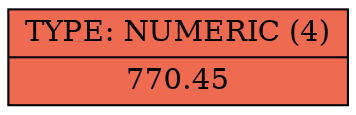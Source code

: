 digraph structs {    
rankdir = TB;        
graph [dpi = 200];   
ranksep = 1.5;       
edge[penwidth = 10]; 
cell0 [style = filled, color = black, shape=record, 
fillcolor = coral2, label = " { <ptr> TYPE: NUMERIC (4) | 770.45} " ];                         
cell0 cell0 }
